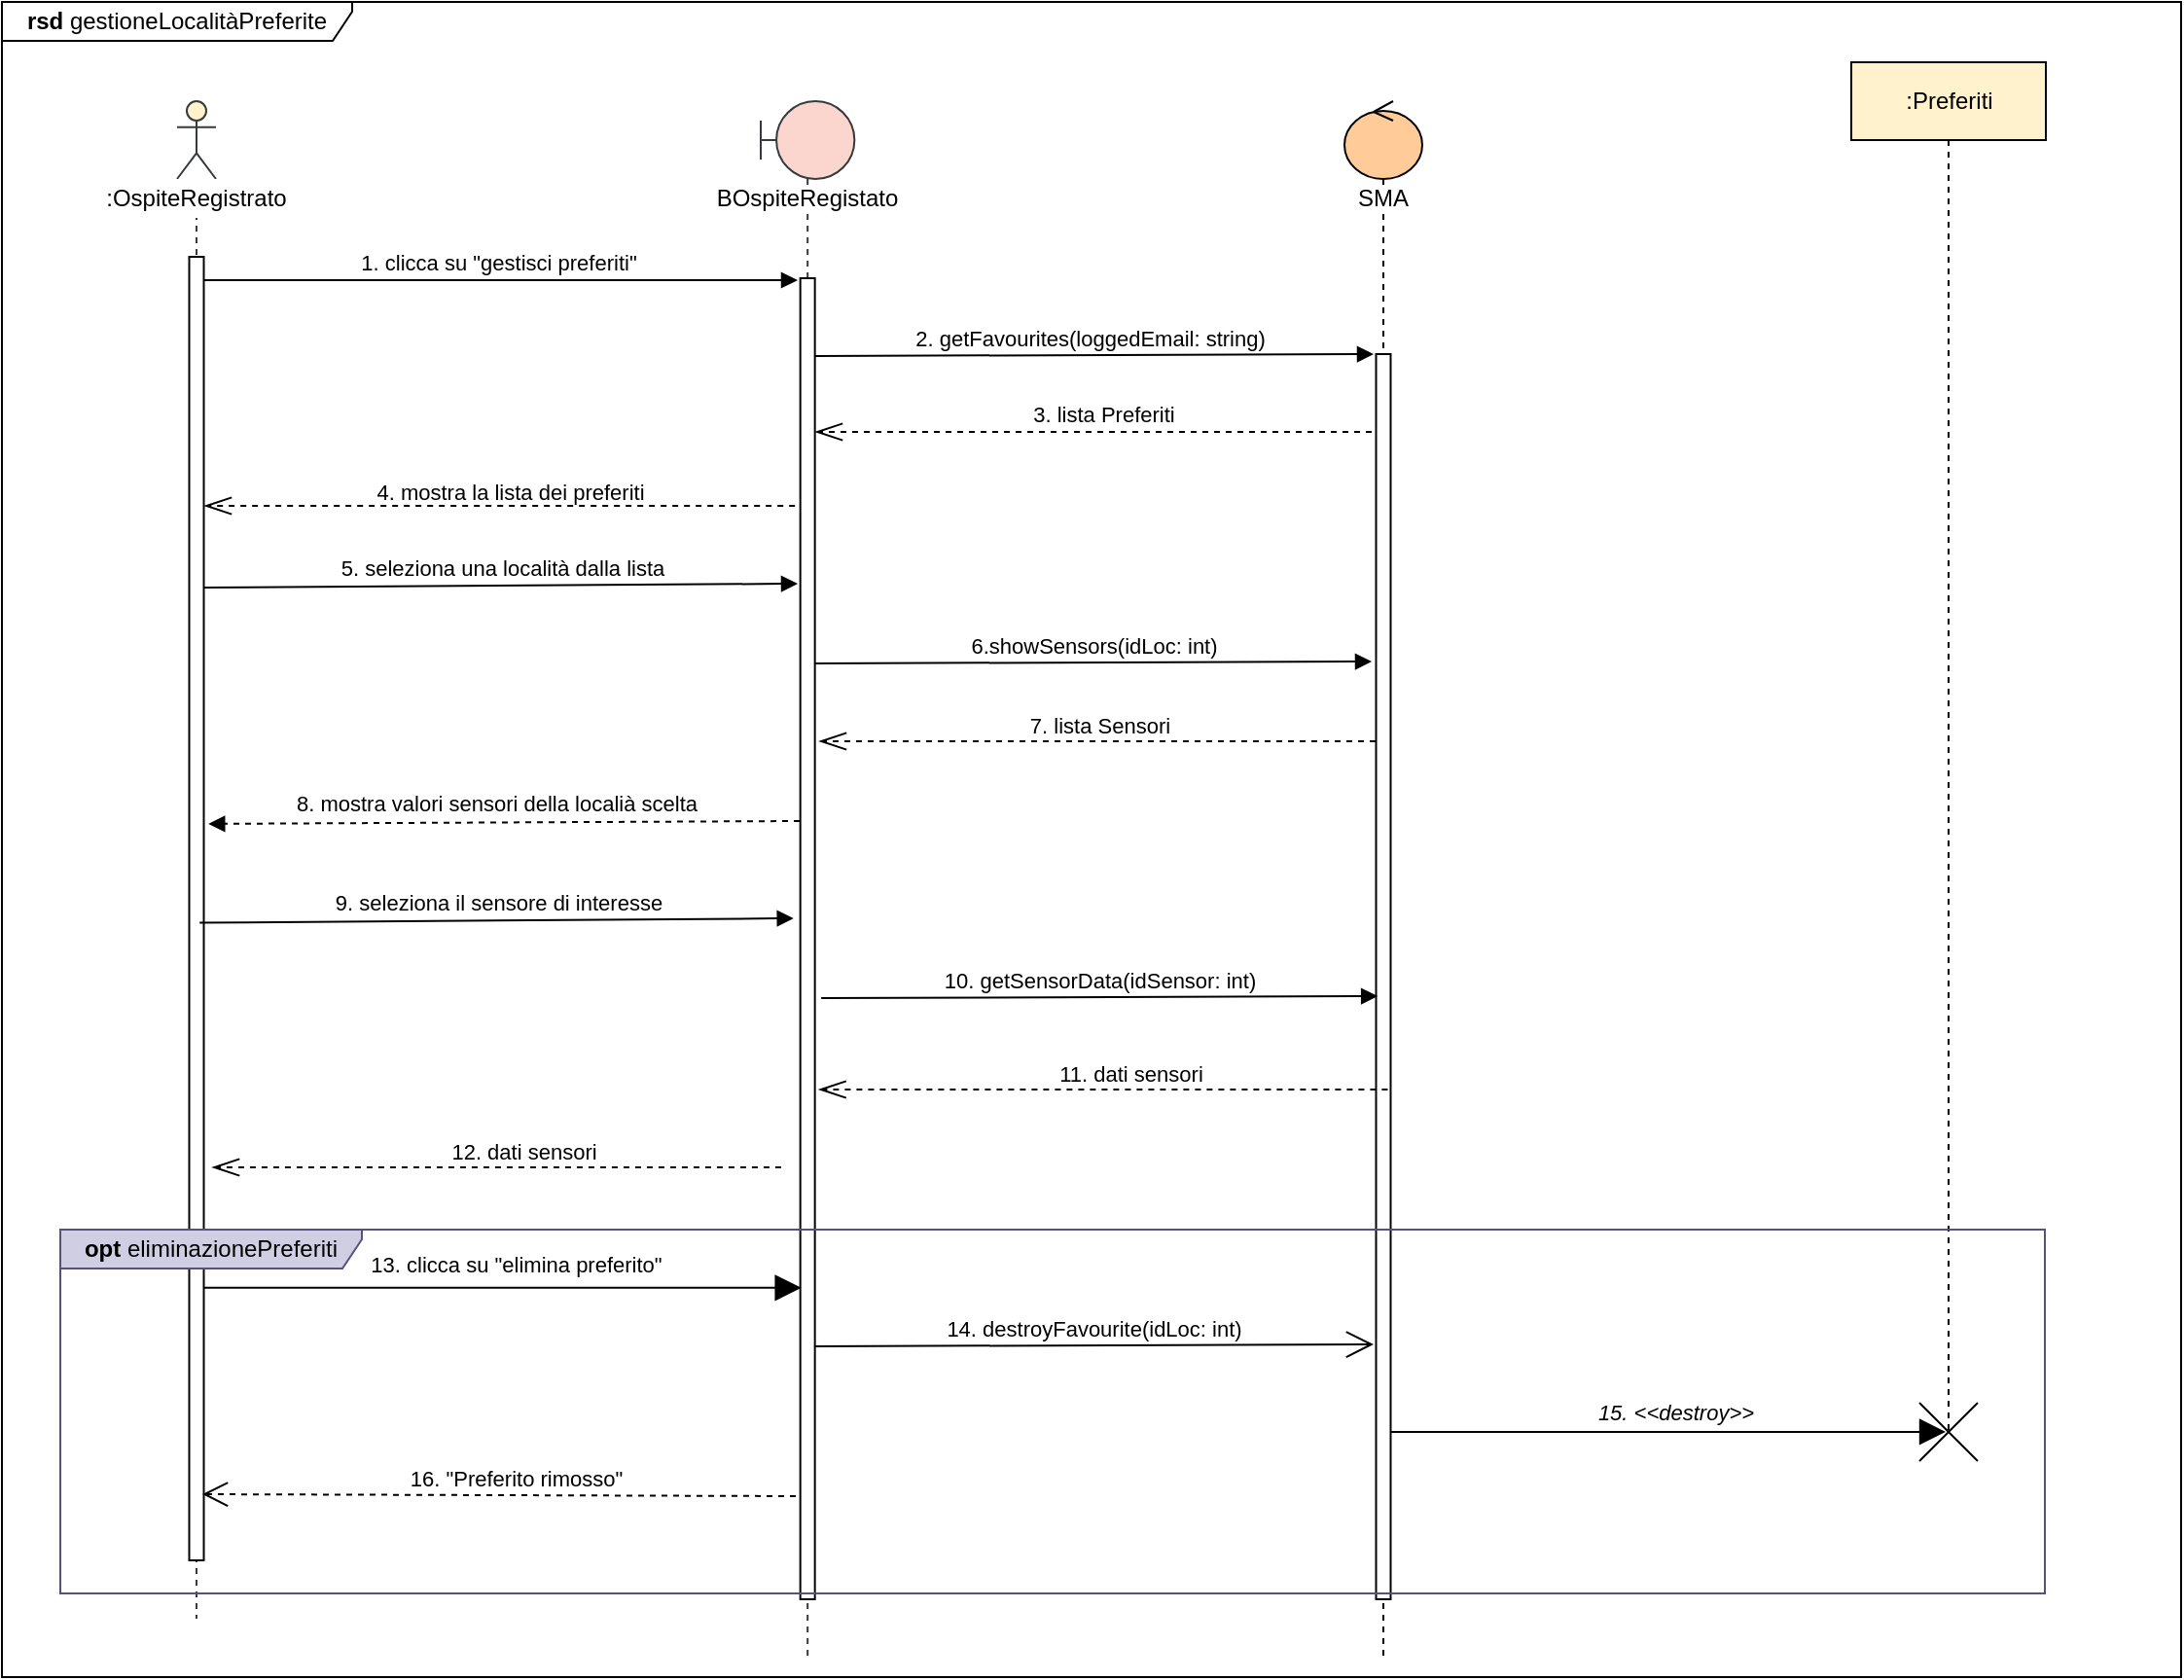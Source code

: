 <mxfile version="13.9.9" type="device"><diagram id="MIO8tU1UEvl1B__BIQpK" name="Page-1"><mxGraphModel dx="852" dy="1663" grid="1" gridSize="10" guides="1" tooltips="1" connect="1" arrows="1" fold="1" page="1" pageScale="1" pageWidth="827" pageHeight="1169" math="0" shadow="0"><root><mxCell id="0"/><mxCell id="1" parent="0"/><mxCell id="yAodXcxc0bv4qq1QAj_a-29" value="&lt;b&gt;rsd &lt;/b&gt;gestioneLocalitàPreferite" style="shape=umlFrame;whiteSpace=wrap;html=1;fillColor=#ffffff;width=180;height=20;" parent="1" vertex="1"><mxGeometry x="110" y="-1031" width="1120" height="861" as="geometry"/></mxCell><mxCell id="yAodXcxc0bv4qq1QAj_a-12" value="" style="endArrow=openThin;dashed=1;endFill=0;endSize=12;html=1;" parent="1" source="yAodXcxc0bv4qq1QAj_a-3" edge="1"><mxGeometry width="160" relative="1" as="geometry"><mxPoint x="510" y="-772" as="sourcePoint"/><mxPoint x="214" y="-772" as="targetPoint"/><Array as="points"/></mxGeometry></mxCell><mxCell id="biBlbflUzNOPunbcJSMS-9" value="1. clicca su &quot;gestisci preferiti&quot;" style="html=1;verticalAlign=bottom;startArrow=none;endArrow=block;startSize=8;startFill=0;" parent="1" source="biBlbflUzNOPunbcJSMS-3" edge="1"><mxGeometry relative="1" as="geometry"><mxPoint x="324" y="-909.96" as="sourcePoint"/><mxPoint x="519" y="-888" as="targetPoint"/></mxGeometry></mxCell><mxCell id="biBlbflUzNOPunbcJSMS-3" value="" style="shape=umlLifeline;participant=umlActor;perimeter=lifelinePerimeter;whiteSpace=wrap;html=1;container=1;collapsible=0;recursiveResize=0;verticalAlign=top;spacingTop=36;outlineConnect=0;strokeColor=#36393d;fillColor=#FFF2CC;" parent="1" vertex="1"><mxGeometry x="200" y="-980" width="20" height="780" as="geometry"/></mxCell><mxCell id="yAodXcxc0bv4qq1QAj_a-8" value="" style="html=1;points=[];perimeter=orthogonalPerimeter;fillColor=#ffffff;" parent="biBlbflUzNOPunbcJSMS-3" vertex="1"><mxGeometry x="6.25" y="80" width="7.5" height="670" as="geometry"/></mxCell><mxCell id="TRykJOhFTjoU_KH9r5qd-1" value=":OspiteRegistrato" style="text;html=1;strokeColor=none;align=center;verticalAlign=middle;whiteSpace=wrap;rounded=0;fillColor=#ffffff;" parent="1" vertex="1"><mxGeometry x="160" y="-940" width="100" height="20" as="geometry"/></mxCell><mxCell id="yAodXcxc0bv4qq1QAj_a-1" value="&lt;span style=&quot;background-color: rgb(255 , 255 , 255)&quot;&gt;SMA&lt;/span&gt;" style="shape=umlLifeline;participant=umlControl;perimeter=lifelinePerimeter;whiteSpace=wrap;html=1;container=1;collapsible=0;recursiveResize=0;verticalAlign=top;spacingTop=36;outlineConnect=0;fillColor=#FFCC99;" parent="1" vertex="1"><mxGeometry x="800" y="-980" width="40" height="800" as="geometry"/></mxCell><mxCell id="yAodXcxc0bv4qq1QAj_a-2" value="" style="html=1;points=[];perimeter=orthogonalPerimeter;fillColor=#ffffff;" parent="yAodXcxc0bv4qq1QAj_a-1" vertex="1"><mxGeometry x="16.25" y="130" width="7.5" height="640" as="geometry"/></mxCell><mxCell id="yAodXcxc0bv4qq1QAj_a-3" value="&lt;span style=&quot;background-color: rgb(255 , 255 , 255)&quot;&gt;BOspiteRegistato&lt;br&gt;&lt;br&gt;&lt;/span&gt;" style="shape=umlLifeline;participant=umlBoundary;perimeter=lifelinePerimeter;whiteSpace=wrap;html=1;container=1;collapsible=0;recursiveResize=0;verticalAlign=top;spacingTop=36;outlineConnect=0;strokeColor=#36393d;fillColor=#FAD6CF;size=40;" parent="1" vertex="1"><mxGeometry x="500" y="-980" width="48.17" height="800" as="geometry"/></mxCell><mxCell id="yAodXcxc0bv4qq1QAj_a-7" value="" style="html=1;points=[];perimeter=orthogonalPerimeter;fillColor=#ffffff;" parent="yAodXcxc0bv4qq1QAj_a-3" vertex="1"><mxGeometry x="20.33" y="91" width="7.5" height="679" as="geometry"/></mxCell><mxCell id="yAodXcxc0bv4qq1QAj_a-18" value=":Preferiti" style="shape=umlLifeline;perimeter=lifelinePerimeter;whiteSpace=wrap;html=1;container=1;collapsible=0;recursiveResize=0;outlineConnect=0;fillColor=#FFF2CC;" parent="1" vertex="1"><mxGeometry x="1060.5" y="-1000" width="100" height="704" as="geometry"/></mxCell><mxCell id="FnmO4k7P44GEbVa7_JW_-26" value="" style="shape=umlDestroy;" parent="yAodXcxc0bv4qq1QAj_a-18" vertex="1"><mxGeometry x="35" y="689" width="30" height="30" as="geometry"/></mxCell><mxCell id="FnmO4k7P44GEbVa7_JW_-1" value="2. getFavourites(loggedEmail: string)" style="html=1;verticalAlign=bottom;startArrow=none;endArrow=block;startSize=8;startFill=0;" parent="1" edge="1"><mxGeometry x="-0.016" relative="1" as="geometry"><mxPoint x="528" y="-849" as="sourcePoint"/><mxPoint x="815" y="-850" as="targetPoint"/><mxPoint as="offset"/></mxGeometry></mxCell><mxCell id="FnmO4k7P44GEbVa7_JW_-4" value="&lt;font style=&quot;font-size: 11px&quot;&gt;4. mostra la lista dei preferiti&lt;/font&gt;" style="text;html=1;align=center;verticalAlign=middle;resizable=0;points=[];autosize=1;" parent="1" vertex="1"><mxGeometry x="296" y="-789" width="149" height="19" as="geometry"/></mxCell><mxCell id="FnmO4k7P44GEbVa7_JW_-6" value="" style="endArrow=openThin;dashed=1;endFill=0;endSize=12;html=1;" parent="1" edge="1"><mxGeometry width="160" relative="1" as="geometry"><mxPoint x="814" y="-810" as="sourcePoint"/><mxPoint x="528" y="-810" as="targetPoint"/><Array as="points"/></mxGeometry></mxCell><mxCell id="FnmO4k7P44GEbVa7_JW_-7" value="&lt;font style=&quot;font-size: 11px&quot;&gt;3. lista Preferiti&lt;/font&gt;" style="text;html=1;align=center;verticalAlign=middle;resizable=0;points=[];autosize=1;" parent="1" vertex="1"><mxGeometry x="631" y="-829" width="90" height="20" as="geometry"/></mxCell><mxCell id="FnmO4k7P44GEbVa7_JW_-9" value="5. seleziona una località dalla lista" style="html=1;verticalAlign=bottom;startArrow=none;endArrow=block;startSize=8;startFill=0;" parent="1" edge="1"><mxGeometry x="0.003" relative="1" as="geometry"><mxPoint x="214" y="-730" as="sourcePoint"/><mxPoint x="519" y="-732" as="targetPoint"/><mxPoint as="offset"/></mxGeometry></mxCell><mxCell id="FnmO4k7P44GEbVa7_JW_-10" value="6.showSensors(idLoc: int)" style="html=1;verticalAlign=bottom;startArrow=none;endArrow=block;startSize=8;startFill=0;" parent="1" edge="1"><mxGeometry relative="1" as="geometry"><mxPoint x="528" y="-691" as="sourcePoint"/><mxPoint x="814" y="-692" as="targetPoint"/></mxGeometry></mxCell><mxCell id="FnmO4k7P44GEbVa7_JW_-11" value="" style="endArrow=openThin;dashed=1;endFill=0;endSize=12;html=1;" parent="1" edge="1"><mxGeometry width="160" relative="1" as="geometry"><mxPoint x="816" y="-651" as="sourcePoint"/><mxPoint x="530" y="-651" as="targetPoint"/><Array as="points"/></mxGeometry></mxCell><mxCell id="FnmO4k7P44GEbVa7_JW_-12" value="&lt;font style=&quot;font-size: 11px&quot;&gt;7. lista Sensori&lt;/font&gt;" style="text;html=1;align=center;verticalAlign=middle;resizable=0;points=[];autosize=1;" parent="1" vertex="1"><mxGeometry x="629.08" y="-669" width="90" height="20" as="geometry"/></mxCell><mxCell id="FnmO4k7P44GEbVa7_JW_-13" value="" style="endArrow=block;dashed=1;endFill=1;endSize=6;html=1;startSize=8;entryX=1.318;entryY=0.435;entryDx=0;entryDy=0;entryPerimeter=0;" parent="1" target="yAodXcxc0bv4qq1QAj_a-8" edge="1"><mxGeometry width="160" relative="1" as="geometry"><mxPoint x="520" y="-610" as="sourcePoint"/><mxPoint x="220" y="-610" as="targetPoint"/><Array as="points"/></mxGeometry></mxCell><mxCell id="FnmO4k7P44GEbVa7_JW_-17" value="&lt;font style=&quot;font-size: 11px&quot;&gt;8. mostra valori sensori della localià scelta&lt;/font&gt;" style="text;html=1;align=center;verticalAlign=middle;resizable=0;points=[];autosize=1;" parent="1" vertex="1"><mxGeometry x="255.75" y="-629" width="217" height="19" as="geometry"/></mxCell><mxCell id="FnmO4k7P44GEbVa7_JW_-18" value="" style="endArrow=open;dashed=1;endFill=0;endSize=11;html=1;" parent="1" edge="1"><mxGeometry width="160" relative="1" as="geometry"><mxPoint x="518" y="-263" as="sourcePoint"/><mxPoint x="213" y="-264" as="targetPoint"/><Array as="points"/></mxGeometry></mxCell><mxCell id="FnmO4k7P44GEbVa7_JW_-19" value="" style="endArrow=block;html=1;endFill=1;endSize=11;entryX=0.451;entryY=0.498;entryDx=0;entryDy=0;entryPerimeter=0;" parent="1" target="FnmO4k7P44GEbVa7_JW_-26" edge="1"><mxGeometry width="50" height="50" relative="1" as="geometry"><mxPoint x="824" y="-296" as="sourcePoint"/><mxPoint x="1022.5" y="-299" as="targetPoint"/></mxGeometry></mxCell><mxCell id="FnmO4k7P44GEbVa7_JW_-20" value="" style="endArrow=block;html=1;endFill=1;endSize=11;entryX=0.067;entryY=0.758;entryDx=0;entryDy=0;entryPerimeter=0;" parent="1" edge="1"><mxGeometry width="50" height="50" relative="1" as="geometry"><mxPoint x="213.75" y="-370.078" as="sourcePoint"/><mxPoint x="520.832" y="-370.078" as="targetPoint"/></mxGeometry></mxCell><mxCell id="FnmO4k7P44GEbVa7_JW_-23" value="&lt;font style=&quot;font-size: 11px&quot;&gt;13. clicca su &quot;elimina preferito&quot;&lt;/font&gt;" style="text;html=1;align=center;verticalAlign=middle;resizable=0;points=[];autosize=1;" parent="1" vertex="1"><mxGeometry x="289.25" y="-392" width="170" height="20" as="geometry"/></mxCell><mxCell id="FnmO4k7P44GEbVa7_JW_-24" value="&lt;i&gt;&lt;font style=&quot;font-size: 11px&quot;&gt;15. &amp;lt;&amp;lt;destroy&amp;gt;&amp;gt;&lt;/font&gt;&lt;/i&gt;" style="text;html=1;align=center;verticalAlign=middle;resizable=0;points=[];autosize=1;" parent="1" vertex="1"><mxGeometry x="920" y="-316" width="100" height="20" as="geometry"/></mxCell><mxCell id="FnmO4k7P44GEbVa7_JW_-25" value="&lt;font style=&quot;font-size: 11px&quot;&gt;16. &quot;Preferito rimosso&quot;&lt;/font&gt;" style="text;html=1;align=center;verticalAlign=middle;resizable=0;points=[];autosize=1;fontSize=11;" parent="1" vertex="1"><mxGeometry x="314.25" y="-282" width="120" height="20" as="geometry"/></mxCell><mxCell id="FnmO4k7P44GEbVa7_JW_-30" value="" style="endArrow=open;html=1;endFill=0;endSize=12;" parent="1" edge="1"><mxGeometry width="50" height="50" relative="1" as="geometry"><mxPoint x="528" y="-340" as="sourcePoint"/><mxPoint x="815" y="-341" as="targetPoint"/></mxGeometry></mxCell><mxCell id="FnmO4k7P44GEbVa7_JW_-31" value="&lt;font style=&quot;font-size: 11px&quot;&gt;14. destroyFavourite(idLoc: int)&lt;/font&gt;" style="text;html=1;align=center;verticalAlign=middle;resizable=0;points=[];autosize=1;" parent="1" vertex="1"><mxGeometry x="586.16" y="-359" width="170" height="20" as="geometry"/></mxCell><mxCell id="rGGK_iiDUmh3FDQ235fL-1" value="9. seleziona il sensore di interesse" style="html=1;verticalAlign=bottom;startArrow=none;endArrow=block;startSize=8;startFill=0;entryX=-0.146;entryY=0.385;entryDx=0;entryDy=0;entryPerimeter=0;" parent="1" edge="1"><mxGeometry x="0.003" relative="1" as="geometry"><mxPoint x="211.63" y="-557.72" as="sourcePoint"/><mxPoint x="516.865" y="-560.005" as="targetPoint"/><mxPoint as="offset"/></mxGeometry></mxCell><mxCell id="rGGK_iiDUmh3FDQ235fL-2" value="10. getSensorData(idSensor: int)" style="html=1;verticalAlign=bottom;startArrow=none;endArrow=block;startSize=8;startFill=0;" parent="1" edge="1"><mxGeometry relative="1" as="geometry"><mxPoint x="531.08" y="-519" as="sourcePoint"/><mxPoint x="817.08" y="-520" as="targetPoint"/></mxGeometry></mxCell><mxCell id="rGGK_iiDUmh3FDQ235fL-4" value="" style="endArrow=openThin;dashed=1;endFill=0;endSize=12;html=1;" parent="1" edge="1"><mxGeometry width="160" relative="1" as="geometry"><mxPoint x="822.21" y="-472" as="sourcePoint"/><mxPoint x="529.795" y="-472" as="targetPoint"/><Array as="points"/></mxGeometry></mxCell><mxCell id="rGGK_iiDUmh3FDQ235fL-5" value="&lt;font style=&quot;font-size: 11px&quot;&gt;11. dati sensori&lt;/font&gt;" style="text;html=1;align=center;verticalAlign=middle;resizable=0;points=[];autosize=1;" parent="1" vertex="1"><mxGeometry x="645" y="-490" width="90" height="20" as="geometry"/></mxCell><mxCell id="rGGK_iiDUmh3FDQ235fL-6" value="" style="endArrow=openThin;dashed=1;endFill=0;endSize=12;html=1;" parent="1" edge="1"><mxGeometry width="160" relative="1" as="geometry"><mxPoint x="510.46" y="-432" as="sourcePoint"/><mxPoint x="218.045" y="-432" as="targetPoint"/><Array as="points"/></mxGeometry></mxCell><mxCell id="rGGK_iiDUmh3FDQ235fL-7" value="&lt;font style=&quot;font-size: 11px&quot;&gt;12. dati sensori&lt;/font&gt;" style="text;html=1;align=center;verticalAlign=middle;resizable=0;points=[];autosize=1;" parent="1" vertex="1"><mxGeometry x="333.25" y="-450" width="90" height="20" as="geometry"/></mxCell><mxCell id="FnmO4k7P44GEbVa7_JW_-22" value="&lt;b&gt;opt &lt;/b&gt;eliminazionePreferiti" style="shape=umlFrame;whiteSpace=wrap;html=1;width=155;height=20;fillColor=#d0cee2;strokeColor=#56517e;" parent="1" vertex="1"><mxGeometry x="140" y="-400" width="1020" height="187" as="geometry"/></mxCell></root></mxGraphModel></diagram></mxfile>